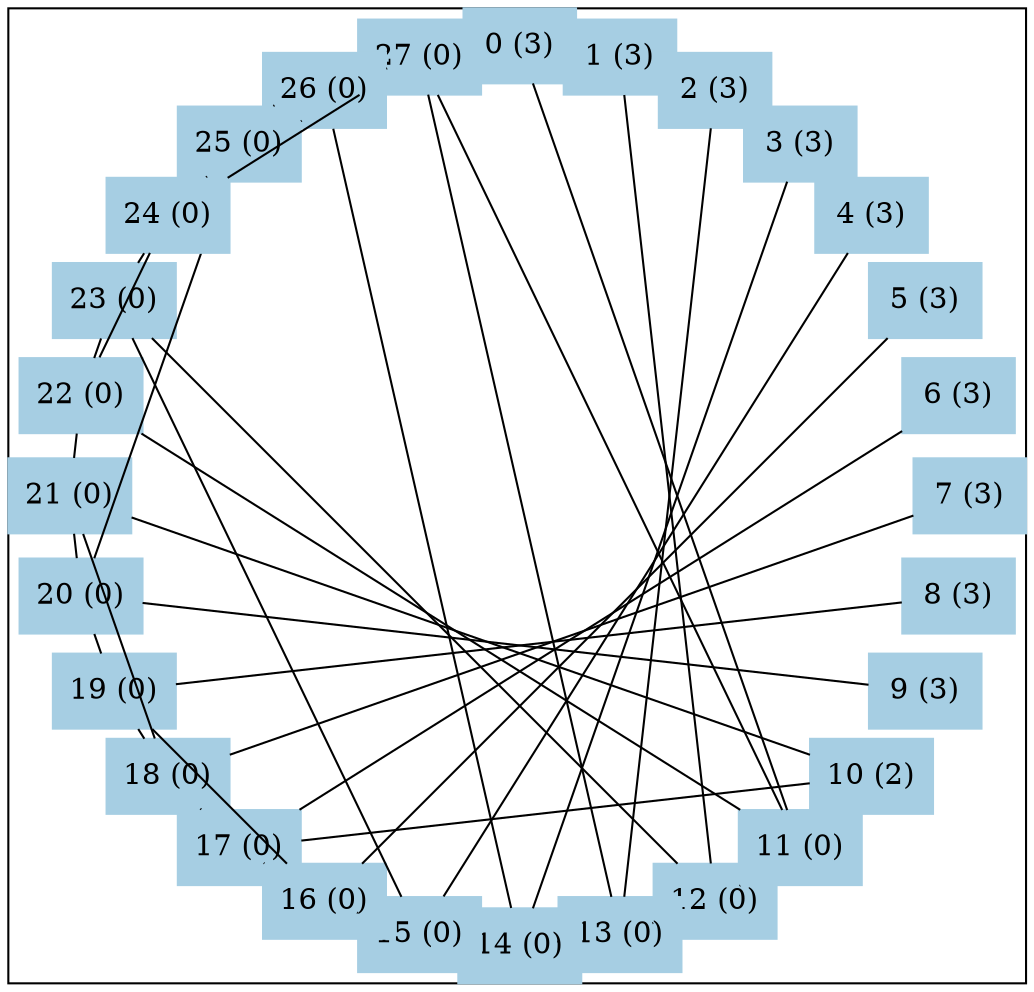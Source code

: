 graph test2 {
	graph [
		charset="utf-8",
		layout=neato
	];
	node [
		shape=box;
		style="solid, filled"
		colorscheme = paired12	];

	subgraph cluster_sub0 {
	node[ color=1 ]
	0[
		pos="5.000, 3.000!", 
		label="0 (3)"
	]
	1[
		pos="5.668, 2.925!", 
		label="1 (3)"
	]
	2[
		pos="6.302, 2.703!", 
		label="2 (3)"
	]
	3[
		pos="6.870, 2.345!", 
		label="3 (3)"
	]
	4[
		pos="7.345, 1.870!", 
		label="4 (3)"
	]
	5[
		pos="7.703, 1.302!", 
		label="5 (3)"
	]
	6[
		pos="7.925, 0.668!", 
		label="6 (3)"
	]
	7[
		pos="8.000, -0.000!", 
		label="7 (3)"
	]
	8[
		pos="7.925, -0.668!", 
		label="8 (3)"
	]
	9[
		pos="7.703, -1.302!", 
		label="9 (3)"
	]
	10[
		pos="7.345, -1.870!", 
		label="10 (2)"
	]
	11[
		pos="6.870, -2.345!", 
		label="11 (0)"
	]
	12[
		pos="6.302, -2.703!", 
		label="12 (0)"
	]
	13[
		pos="5.668, -2.925!", 
		label="13 (0)"
	]
	14[
		pos="5.000, -3.000!", 
		label="14 (0)"
	]
	15[
		pos="4.332, -2.925!", 
		label="15 (0)"
	]
	16[
		pos="3.698, -2.703!", 
		label="16 (0)"
	]
	17[
		pos="3.130, -2.345!", 
		label="17 (0)"
	]
	18[
		pos="2.655, -1.870!", 
		label="18 (0)"
	]
	19[
		pos="2.297, -1.302!", 
		label="19 (0)"
	]
	20[
		pos="2.075, -0.668!", 
		label="20 (0)"
	]
	21[
		pos="2.000, -0.000!", 
		label="21 (0)"
	]
	22[
		pos="2.075, 0.668!", 
		label="22 (0)"
	]
	23[
		pos="2.297, 1.302!", 
		label="23 (0)"
	]
	24[
		pos="2.655, 1.870!", 
		label="24 (0)"
	]
	25[
		pos="3.130, 2.345!", 
		label="25 (0)"
	]
	26[
		pos="3.698, 2.703!", 
		label="26 (0)"
	]
	27[
		pos="4.332, 2.925!", 
		label="27 (0)"
	]
	}

	0--11
	1--12
	2--13
	3--14
	4--15
	5--16
	6--17
	7--18
	8--19
	9--20
	10--21
	10--17
	11--12
	11--27
	11--22
	12--13
	12--23
	13--14
	13--27
	14--15
	14--26
	15--16
	15--23
	16--17
	16--19
	17--18
	18--19
	18--21
	19--20
	20--21
	20--25
	21--22
	22--23
	22--24
	23--24
	24--25
	24--27
	25--26
	25--26
	26--27
}